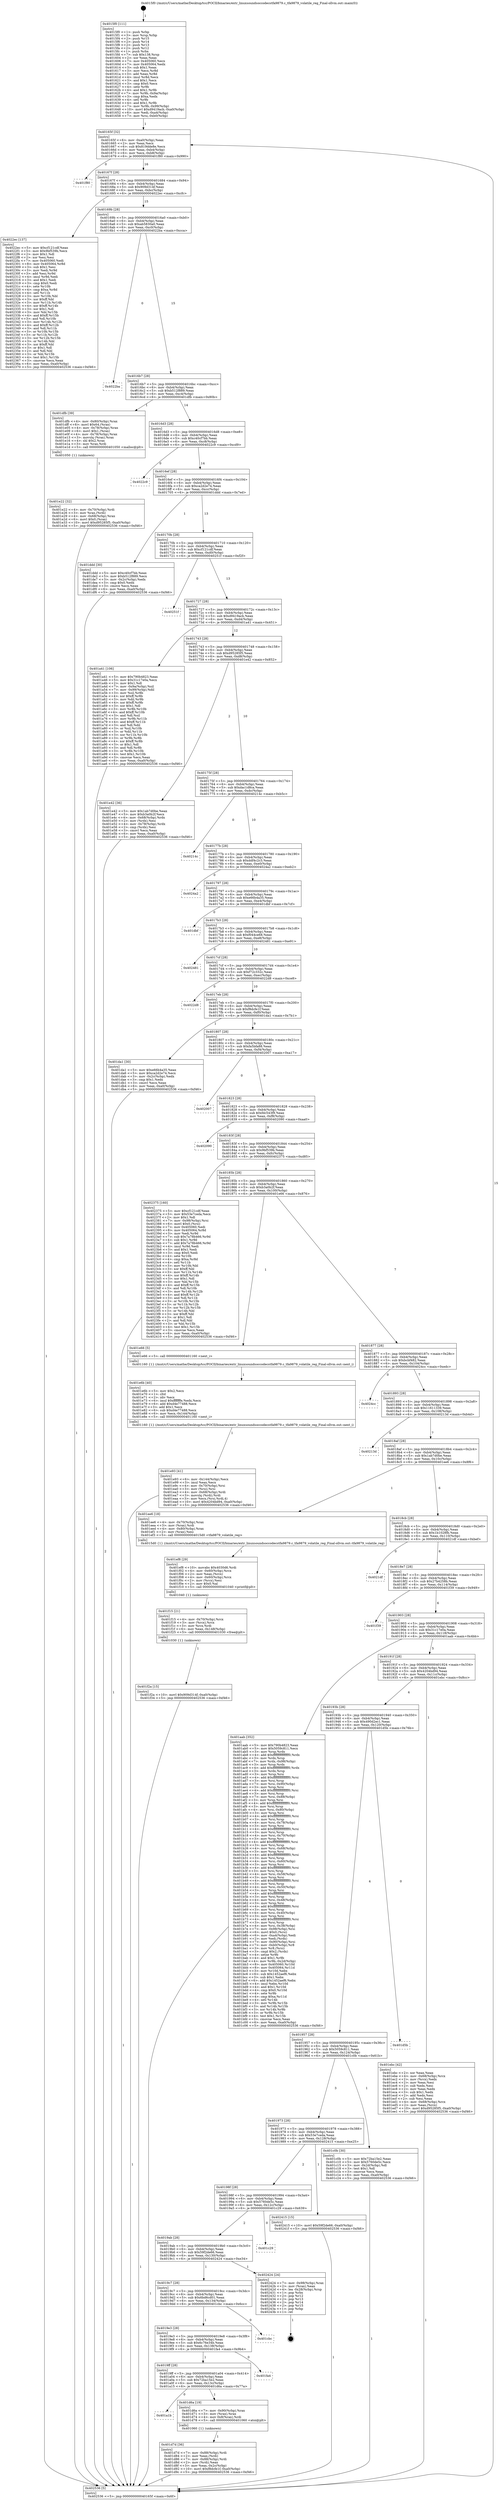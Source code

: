 digraph "0x4015f0" {
  label = "0x4015f0 (/mnt/c/Users/mathe/Desktop/tcc/POCII/binaries/extr_linuxsoundsoccodecstfa9879.c_tfa9879_volatile_reg_Final-ollvm.out::main(0))"
  labelloc = "t"
  node[shape=record]

  Entry [label="",width=0.3,height=0.3,shape=circle,fillcolor=black,style=filled]
  "0x40165f" [label="{
     0x40165f [32]\l
     | [instrs]\l
     &nbsp;&nbsp;0x40165f \<+6\>: mov -0xa0(%rbp),%eax\l
     &nbsp;&nbsp;0x401665 \<+2\>: mov %eax,%ecx\l
     &nbsp;&nbsp;0x401667 \<+6\>: sub $0x819dde8e,%ecx\l
     &nbsp;&nbsp;0x40166d \<+6\>: mov %eax,-0xb4(%rbp)\l
     &nbsp;&nbsp;0x401673 \<+6\>: mov %ecx,-0xb8(%rbp)\l
     &nbsp;&nbsp;0x401679 \<+6\>: je 0000000000401f80 \<main+0x990\>\l
  }"]
  "0x401f80" [label="{
     0x401f80\l
  }", style=dashed]
  "0x40167f" [label="{
     0x40167f [28]\l
     | [instrs]\l
     &nbsp;&nbsp;0x40167f \<+5\>: jmp 0000000000401684 \<main+0x94\>\l
     &nbsp;&nbsp;0x401684 \<+6\>: mov -0xb4(%rbp),%eax\l
     &nbsp;&nbsp;0x40168a \<+5\>: sub $0x909d314f,%eax\l
     &nbsp;&nbsp;0x40168f \<+6\>: mov %eax,-0xbc(%rbp)\l
     &nbsp;&nbsp;0x401695 \<+6\>: je 00000000004022ec \<main+0xcfc\>\l
  }"]
  Exit [label="",width=0.3,height=0.3,shape=circle,fillcolor=black,style=filled,peripheries=2]
  "0x4022ec" [label="{
     0x4022ec [137]\l
     | [instrs]\l
     &nbsp;&nbsp;0x4022ec \<+5\>: mov $0xcf121cdf,%eax\l
     &nbsp;&nbsp;0x4022f1 \<+5\>: mov $0x9bf539b,%ecx\l
     &nbsp;&nbsp;0x4022f6 \<+2\>: mov $0x1,%dl\l
     &nbsp;&nbsp;0x4022f8 \<+2\>: xor %esi,%esi\l
     &nbsp;&nbsp;0x4022fa \<+7\>: mov 0x405060,%edi\l
     &nbsp;&nbsp;0x402301 \<+8\>: mov 0x405064,%r8d\l
     &nbsp;&nbsp;0x402309 \<+3\>: sub $0x1,%esi\l
     &nbsp;&nbsp;0x40230c \<+3\>: mov %edi,%r9d\l
     &nbsp;&nbsp;0x40230f \<+3\>: add %esi,%r9d\l
     &nbsp;&nbsp;0x402312 \<+4\>: imul %r9d,%edi\l
     &nbsp;&nbsp;0x402316 \<+3\>: and $0x1,%edi\l
     &nbsp;&nbsp;0x402319 \<+3\>: cmp $0x0,%edi\l
     &nbsp;&nbsp;0x40231c \<+4\>: sete %r10b\l
     &nbsp;&nbsp;0x402320 \<+4\>: cmp $0xa,%r8d\l
     &nbsp;&nbsp;0x402324 \<+4\>: setl %r11b\l
     &nbsp;&nbsp;0x402328 \<+3\>: mov %r10b,%bl\l
     &nbsp;&nbsp;0x40232b \<+3\>: xor $0xff,%bl\l
     &nbsp;&nbsp;0x40232e \<+3\>: mov %r11b,%r14b\l
     &nbsp;&nbsp;0x402331 \<+4\>: xor $0xff,%r14b\l
     &nbsp;&nbsp;0x402335 \<+3\>: xor $0x1,%dl\l
     &nbsp;&nbsp;0x402338 \<+3\>: mov %bl,%r15b\l
     &nbsp;&nbsp;0x40233b \<+4\>: and $0xff,%r15b\l
     &nbsp;&nbsp;0x40233f \<+3\>: and %dl,%r10b\l
     &nbsp;&nbsp;0x402342 \<+3\>: mov %r14b,%r12b\l
     &nbsp;&nbsp;0x402345 \<+4\>: and $0xff,%r12b\l
     &nbsp;&nbsp;0x402349 \<+3\>: and %dl,%r11b\l
     &nbsp;&nbsp;0x40234c \<+3\>: or %r10b,%r15b\l
     &nbsp;&nbsp;0x40234f \<+3\>: or %r11b,%r12b\l
     &nbsp;&nbsp;0x402352 \<+3\>: xor %r12b,%r15b\l
     &nbsp;&nbsp;0x402355 \<+3\>: or %r14b,%bl\l
     &nbsp;&nbsp;0x402358 \<+3\>: xor $0xff,%bl\l
     &nbsp;&nbsp;0x40235b \<+3\>: or $0x1,%dl\l
     &nbsp;&nbsp;0x40235e \<+2\>: and %dl,%bl\l
     &nbsp;&nbsp;0x402360 \<+3\>: or %bl,%r15b\l
     &nbsp;&nbsp;0x402363 \<+4\>: test $0x1,%r15b\l
     &nbsp;&nbsp;0x402367 \<+3\>: cmovne %ecx,%eax\l
     &nbsp;&nbsp;0x40236a \<+6\>: mov %eax,-0xa0(%rbp)\l
     &nbsp;&nbsp;0x402370 \<+5\>: jmp 0000000000402536 \<main+0xf46\>\l
  }"]
  "0x40169b" [label="{
     0x40169b [28]\l
     | [instrs]\l
     &nbsp;&nbsp;0x40169b \<+5\>: jmp 00000000004016a0 \<main+0xb0\>\l
     &nbsp;&nbsp;0x4016a0 \<+6\>: mov -0xb4(%rbp),%eax\l
     &nbsp;&nbsp;0x4016a6 \<+5\>: sub $0xab5830a0,%eax\l
     &nbsp;&nbsp;0x4016ab \<+6\>: mov %eax,-0xc0(%rbp)\l
     &nbsp;&nbsp;0x4016b1 \<+6\>: je 00000000004022ba \<main+0xcca\>\l
  }"]
  "0x401f2a" [label="{
     0x401f2a [15]\l
     | [instrs]\l
     &nbsp;&nbsp;0x401f2a \<+10\>: movl $0x909d314f,-0xa0(%rbp)\l
     &nbsp;&nbsp;0x401f34 \<+5\>: jmp 0000000000402536 \<main+0xf46\>\l
  }"]
  "0x4022ba" [label="{
     0x4022ba\l
  }", style=dashed]
  "0x4016b7" [label="{
     0x4016b7 [28]\l
     | [instrs]\l
     &nbsp;&nbsp;0x4016b7 \<+5\>: jmp 00000000004016bc \<main+0xcc\>\l
     &nbsp;&nbsp;0x4016bc \<+6\>: mov -0xb4(%rbp),%eax\l
     &nbsp;&nbsp;0x4016c2 \<+5\>: sub $0xb512f889,%eax\l
     &nbsp;&nbsp;0x4016c7 \<+6\>: mov %eax,-0xc4(%rbp)\l
     &nbsp;&nbsp;0x4016cd \<+6\>: je 0000000000401dfb \<main+0x80b\>\l
  }"]
  "0x401f15" [label="{
     0x401f15 [21]\l
     | [instrs]\l
     &nbsp;&nbsp;0x401f15 \<+4\>: mov -0x70(%rbp),%rcx\l
     &nbsp;&nbsp;0x401f19 \<+3\>: mov (%rcx),%rcx\l
     &nbsp;&nbsp;0x401f1c \<+3\>: mov %rcx,%rdi\l
     &nbsp;&nbsp;0x401f1f \<+6\>: mov %eax,-0x148(%rbp)\l
     &nbsp;&nbsp;0x401f25 \<+5\>: call 0000000000401030 \<free@plt\>\l
     | [calls]\l
     &nbsp;&nbsp;0x401030 \{1\} (unknown)\l
  }"]
  "0x401dfb" [label="{
     0x401dfb [39]\l
     | [instrs]\l
     &nbsp;&nbsp;0x401dfb \<+4\>: mov -0x80(%rbp),%rax\l
     &nbsp;&nbsp;0x401dff \<+6\>: movl $0x64,(%rax)\l
     &nbsp;&nbsp;0x401e05 \<+4\>: mov -0x78(%rbp),%rax\l
     &nbsp;&nbsp;0x401e09 \<+6\>: movl $0x1,(%rax)\l
     &nbsp;&nbsp;0x401e0f \<+4\>: mov -0x78(%rbp),%rax\l
     &nbsp;&nbsp;0x401e13 \<+3\>: movslq (%rax),%rax\l
     &nbsp;&nbsp;0x401e16 \<+4\>: shl $0x2,%rax\l
     &nbsp;&nbsp;0x401e1a \<+3\>: mov %rax,%rdi\l
     &nbsp;&nbsp;0x401e1d \<+5\>: call 0000000000401050 \<malloc@plt\>\l
     | [calls]\l
     &nbsp;&nbsp;0x401050 \{1\} (unknown)\l
  }"]
  "0x4016d3" [label="{
     0x4016d3 [28]\l
     | [instrs]\l
     &nbsp;&nbsp;0x4016d3 \<+5\>: jmp 00000000004016d8 \<main+0xe8\>\l
     &nbsp;&nbsp;0x4016d8 \<+6\>: mov -0xb4(%rbp),%eax\l
     &nbsp;&nbsp;0x4016de \<+5\>: sub $0xc40cf7bb,%eax\l
     &nbsp;&nbsp;0x4016e3 \<+6\>: mov %eax,-0xc8(%rbp)\l
     &nbsp;&nbsp;0x4016e9 \<+6\>: je 00000000004022c9 \<main+0xcd9\>\l
  }"]
  "0x401ef8" [label="{
     0x401ef8 [29]\l
     | [instrs]\l
     &nbsp;&nbsp;0x401ef8 \<+10\>: movabs $0x4030d6,%rdi\l
     &nbsp;&nbsp;0x401f02 \<+4\>: mov -0x60(%rbp),%rcx\l
     &nbsp;&nbsp;0x401f06 \<+2\>: mov %eax,(%rcx)\l
     &nbsp;&nbsp;0x401f08 \<+4\>: mov -0x60(%rbp),%rcx\l
     &nbsp;&nbsp;0x401f0c \<+2\>: mov (%rcx),%esi\l
     &nbsp;&nbsp;0x401f0e \<+2\>: mov $0x0,%al\l
     &nbsp;&nbsp;0x401f10 \<+5\>: call 0000000000401040 \<printf@plt\>\l
     | [calls]\l
     &nbsp;&nbsp;0x401040 \{1\} (unknown)\l
  }"]
  "0x4022c9" [label="{
     0x4022c9\l
  }", style=dashed]
  "0x4016ef" [label="{
     0x4016ef [28]\l
     | [instrs]\l
     &nbsp;&nbsp;0x4016ef \<+5\>: jmp 00000000004016f4 \<main+0x104\>\l
     &nbsp;&nbsp;0x4016f4 \<+6\>: mov -0xb4(%rbp),%eax\l
     &nbsp;&nbsp;0x4016fa \<+5\>: sub $0xca2d2e74,%eax\l
     &nbsp;&nbsp;0x4016ff \<+6\>: mov %eax,-0xcc(%rbp)\l
     &nbsp;&nbsp;0x401705 \<+6\>: je 0000000000401ddd \<main+0x7ed\>\l
  }"]
  "0x401e93" [label="{
     0x401e93 [41]\l
     | [instrs]\l
     &nbsp;&nbsp;0x401e93 \<+6\>: mov -0x144(%rbp),%ecx\l
     &nbsp;&nbsp;0x401e99 \<+3\>: imul %eax,%ecx\l
     &nbsp;&nbsp;0x401e9c \<+4\>: mov -0x70(%rbp),%rsi\l
     &nbsp;&nbsp;0x401ea0 \<+3\>: mov (%rsi),%rsi\l
     &nbsp;&nbsp;0x401ea3 \<+4\>: mov -0x68(%rbp),%rdi\l
     &nbsp;&nbsp;0x401ea7 \<+3\>: movslq (%rdi),%rdi\l
     &nbsp;&nbsp;0x401eaa \<+3\>: mov %ecx,(%rsi,%rdi,4)\l
     &nbsp;&nbsp;0x401ead \<+10\>: movl $0x4204bd94,-0xa0(%rbp)\l
     &nbsp;&nbsp;0x401eb7 \<+5\>: jmp 0000000000402536 \<main+0xf46\>\l
  }"]
  "0x401ddd" [label="{
     0x401ddd [30]\l
     | [instrs]\l
     &nbsp;&nbsp;0x401ddd \<+5\>: mov $0xc40cf7bb,%eax\l
     &nbsp;&nbsp;0x401de2 \<+5\>: mov $0xb512f889,%ecx\l
     &nbsp;&nbsp;0x401de7 \<+3\>: mov -0x2c(%rbp),%edx\l
     &nbsp;&nbsp;0x401dea \<+3\>: cmp $0x0,%edx\l
     &nbsp;&nbsp;0x401ded \<+3\>: cmove %ecx,%eax\l
     &nbsp;&nbsp;0x401df0 \<+6\>: mov %eax,-0xa0(%rbp)\l
     &nbsp;&nbsp;0x401df6 \<+5\>: jmp 0000000000402536 \<main+0xf46\>\l
  }"]
  "0x40170b" [label="{
     0x40170b [28]\l
     | [instrs]\l
     &nbsp;&nbsp;0x40170b \<+5\>: jmp 0000000000401710 \<main+0x120\>\l
     &nbsp;&nbsp;0x401710 \<+6\>: mov -0xb4(%rbp),%eax\l
     &nbsp;&nbsp;0x401716 \<+5\>: sub $0xcf121cdf,%eax\l
     &nbsp;&nbsp;0x40171b \<+6\>: mov %eax,-0xd0(%rbp)\l
     &nbsp;&nbsp;0x401721 \<+6\>: je 000000000040251f \<main+0xf2f\>\l
  }"]
  "0x401e6b" [label="{
     0x401e6b [40]\l
     | [instrs]\l
     &nbsp;&nbsp;0x401e6b \<+5\>: mov $0x2,%ecx\l
     &nbsp;&nbsp;0x401e70 \<+1\>: cltd\l
     &nbsp;&nbsp;0x401e71 \<+2\>: idiv %ecx\l
     &nbsp;&nbsp;0x401e73 \<+6\>: imul $0xfffffffe,%edx,%ecx\l
     &nbsp;&nbsp;0x401e79 \<+6\>: add $0xd4e77488,%ecx\l
     &nbsp;&nbsp;0x401e7f \<+3\>: add $0x1,%ecx\l
     &nbsp;&nbsp;0x401e82 \<+6\>: sub $0xd4e77488,%ecx\l
     &nbsp;&nbsp;0x401e88 \<+6\>: mov %ecx,-0x144(%rbp)\l
     &nbsp;&nbsp;0x401e8e \<+5\>: call 0000000000401160 \<next_i\>\l
     | [calls]\l
     &nbsp;&nbsp;0x401160 \{1\} (/mnt/c/Users/mathe/Desktop/tcc/POCII/binaries/extr_linuxsoundsoccodecstfa9879.c_tfa9879_volatile_reg_Final-ollvm.out::next_i)\l
  }"]
  "0x40251f" [label="{
     0x40251f\l
  }", style=dashed]
  "0x401727" [label="{
     0x401727 [28]\l
     | [instrs]\l
     &nbsp;&nbsp;0x401727 \<+5\>: jmp 000000000040172c \<main+0x13c\>\l
     &nbsp;&nbsp;0x40172c \<+6\>: mov -0xb4(%rbp),%eax\l
     &nbsp;&nbsp;0x401732 \<+5\>: sub $0xd9419acb,%eax\l
     &nbsp;&nbsp;0x401737 \<+6\>: mov %eax,-0xd4(%rbp)\l
     &nbsp;&nbsp;0x40173d \<+6\>: je 0000000000401a41 \<main+0x451\>\l
  }"]
  "0x401e22" [label="{
     0x401e22 [32]\l
     | [instrs]\l
     &nbsp;&nbsp;0x401e22 \<+4\>: mov -0x70(%rbp),%rdi\l
     &nbsp;&nbsp;0x401e26 \<+3\>: mov %rax,(%rdi)\l
     &nbsp;&nbsp;0x401e29 \<+4\>: mov -0x68(%rbp),%rax\l
     &nbsp;&nbsp;0x401e2d \<+6\>: movl $0x0,(%rax)\l
     &nbsp;&nbsp;0x401e33 \<+10\>: movl $0xd95285f5,-0xa0(%rbp)\l
     &nbsp;&nbsp;0x401e3d \<+5\>: jmp 0000000000402536 \<main+0xf46\>\l
  }"]
  "0x401a41" [label="{
     0x401a41 [106]\l
     | [instrs]\l
     &nbsp;&nbsp;0x401a41 \<+5\>: mov $0x790b4823,%eax\l
     &nbsp;&nbsp;0x401a46 \<+5\>: mov $0x31c17e0a,%ecx\l
     &nbsp;&nbsp;0x401a4b \<+2\>: mov $0x1,%dl\l
     &nbsp;&nbsp;0x401a4d \<+7\>: mov -0x9a(%rbp),%sil\l
     &nbsp;&nbsp;0x401a54 \<+7\>: mov -0x99(%rbp),%dil\l
     &nbsp;&nbsp;0x401a5b \<+3\>: mov %sil,%r8b\l
     &nbsp;&nbsp;0x401a5e \<+4\>: xor $0xff,%r8b\l
     &nbsp;&nbsp;0x401a62 \<+3\>: mov %dil,%r9b\l
     &nbsp;&nbsp;0x401a65 \<+4\>: xor $0xff,%r9b\l
     &nbsp;&nbsp;0x401a69 \<+3\>: xor $0x1,%dl\l
     &nbsp;&nbsp;0x401a6c \<+3\>: mov %r8b,%r10b\l
     &nbsp;&nbsp;0x401a6f \<+4\>: and $0xff,%r10b\l
     &nbsp;&nbsp;0x401a73 \<+3\>: and %dl,%sil\l
     &nbsp;&nbsp;0x401a76 \<+3\>: mov %r9b,%r11b\l
     &nbsp;&nbsp;0x401a79 \<+4\>: and $0xff,%r11b\l
     &nbsp;&nbsp;0x401a7d \<+3\>: and %dl,%dil\l
     &nbsp;&nbsp;0x401a80 \<+3\>: or %sil,%r10b\l
     &nbsp;&nbsp;0x401a83 \<+3\>: or %dil,%r11b\l
     &nbsp;&nbsp;0x401a86 \<+3\>: xor %r11b,%r10b\l
     &nbsp;&nbsp;0x401a89 \<+3\>: or %r9b,%r8b\l
     &nbsp;&nbsp;0x401a8c \<+4\>: xor $0xff,%r8b\l
     &nbsp;&nbsp;0x401a90 \<+3\>: or $0x1,%dl\l
     &nbsp;&nbsp;0x401a93 \<+3\>: and %dl,%r8b\l
     &nbsp;&nbsp;0x401a96 \<+3\>: or %r8b,%r10b\l
     &nbsp;&nbsp;0x401a99 \<+4\>: test $0x1,%r10b\l
     &nbsp;&nbsp;0x401a9d \<+3\>: cmovne %ecx,%eax\l
     &nbsp;&nbsp;0x401aa0 \<+6\>: mov %eax,-0xa0(%rbp)\l
     &nbsp;&nbsp;0x401aa6 \<+5\>: jmp 0000000000402536 \<main+0xf46\>\l
  }"]
  "0x401743" [label="{
     0x401743 [28]\l
     | [instrs]\l
     &nbsp;&nbsp;0x401743 \<+5\>: jmp 0000000000401748 \<main+0x158\>\l
     &nbsp;&nbsp;0x401748 \<+6\>: mov -0xb4(%rbp),%eax\l
     &nbsp;&nbsp;0x40174e \<+5\>: sub $0xd95285f5,%eax\l
     &nbsp;&nbsp;0x401753 \<+6\>: mov %eax,-0xd8(%rbp)\l
     &nbsp;&nbsp;0x401759 \<+6\>: je 0000000000401e42 \<main+0x852\>\l
  }"]
  "0x402536" [label="{
     0x402536 [5]\l
     | [instrs]\l
     &nbsp;&nbsp;0x402536 \<+5\>: jmp 000000000040165f \<main+0x6f\>\l
  }"]
  "0x4015f0" [label="{
     0x4015f0 [111]\l
     | [instrs]\l
     &nbsp;&nbsp;0x4015f0 \<+1\>: push %rbp\l
     &nbsp;&nbsp;0x4015f1 \<+3\>: mov %rsp,%rbp\l
     &nbsp;&nbsp;0x4015f4 \<+2\>: push %r15\l
     &nbsp;&nbsp;0x4015f6 \<+2\>: push %r14\l
     &nbsp;&nbsp;0x4015f8 \<+2\>: push %r13\l
     &nbsp;&nbsp;0x4015fa \<+2\>: push %r12\l
     &nbsp;&nbsp;0x4015fc \<+1\>: push %rbx\l
     &nbsp;&nbsp;0x4015fd \<+7\>: sub $0x138,%rsp\l
     &nbsp;&nbsp;0x401604 \<+2\>: xor %eax,%eax\l
     &nbsp;&nbsp;0x401606 \<+7\>: mov 0x405060,%ecx\l
     &nbsp;&nbsp;0x40160d \<+7\>: mov 0x405064,%edx\l
     &nbsp;&nbsp;0x401614 \<+3\>: sub $0x1,%eax\l
     &nbsp;&nbsp;0x401617 \<+3\>: mov %ecx,%r8d\l
     &nbsp;&nbsp;0x40161a \<+3\>: add %eax,%r8d\l
     &nbsp;&nbsp;0x40161d \<+4\>: imul %r8d,%ecx\l
     &nbsp;&nbsp;0x401621 \<+3\>: and $0x1,%ecx\l
     &nbsp;&nbsp;0x401624 \<+3\>: cmp $0x0,%ecx\l
     &nbsp;&nbsp;0x401627 \<+4\>: sete %r9b\l
     &nbsp;&nbsp;0x40162b \<+4\>: and $0x1,%r9b\l
     &nbsp;&nbsp;0x40162f \<+7\>: mov %r9b,-0x9a(%rbp)\l
     &nbsp;&nbsp;0x401636 \<+3\>: cmp $0xa,%edx\l
     &nbsp;&nbsp;0x401639 \<+4\>: setl %r9b\l
     &nbsp;&nbsp;0x40163d \<+4\>: and $0x1,%r9b\l
     &nbsp;&nbsp;0x401641 \<+7\>: mov %r9b,-0x99(%rbp)\l
     &nbsp;&nbsp;0x401648 \<+10\>: movl $0xd9419acb,-0xa0(%rbp)\l
     &nbsp;&nbsp;0x401652 \<+6\>: mov %edi,-0xa4(%rbp)\l
     &nbsp;&nbsp;0x401658 \<+7\>: mov %rsi,-0xb0(%rbp)\l
  }"]
  "0x401d7d" [label="{
     0x401d7d [36]\l
     | [instrs]\l
     &nbsp;&nbsp;0x401d7d \<+7\>: mov -0x88(%rbp),%rdi\l
     &nbsp;&nbsp;0x401d84 \<+2\>: mov %eax,(%rdi)\l
     &nbsp;&nbsp;0x401d86 \<+7\>: mov -0x88(%rbp),%rdi\l
     &nbsp;&nbsp;0x401d8d \<+2\>: mov (%rdi),%eax\l
     &nbsp;&nbsp;0x401d8f \<+3\>: mov %eax,-0x2c(%rbp)\l
     &nbsp;&nbsp;0x401d92 \<+10\>: movl $0xf8dcfe1f,-0xa0(%rbp)\l
     &nbsp;&nbsp;0x401d9c \<+5\>: jmp 0000000000402536 \<main+0xf46\>\l
  }"]
  "0x401e42" [label="{
     0x401e42 [36]\l
     | [instrs]\l
     &nbsp;&nbsp;0x401e42 \<+5\>: mov $0x1ab7d0be,%eax\l
     &nbsp;&nbsp;0x401e47 \<+5\>: mov $0xb3a0b2f,%ecx\l
     &nbsp;&nbsp;0x401e4c \<+4\>: mov -0x68(%rbp),%rdx\l
     &nbsp;&nbsp;0x401e50 \<+2\>: mov (%rdx),%esi\l
     &nbsp;&nbsp;0x401e52 \<+4\>: mov -0x78(%rbp),%rdx\l
     &nbsp;&nbsp;0x401e56 \<+2\>: cmp (%rdx),%esi\l
     &nbsp;&nbsp;0x401e58 \<+3\>: cmovl %ecx,%eax\l
     &nbsp;&nbsp;0x401e5b \<+6\>: mov %eax,-0xa0(%rbp)\l
     &nbsp;&nbsp;0x401e61 \<+5\>: jmp 0000000000402536 \<main+0xf46\>\l
  }"]
  "0x40175f" [label="{
     0x40175f [28]\l
     | [instrs]\l
     &nbsp;&nbsp;0x40175f \<+5\>: jmp 0000000000401764 \<main+0x174\>\l
     &nbsp;&nbsp;0x401764 \<+6\>: mov -0xb4(%rbp),%eax\l
     &nbsp;&nbsp;0x40176a \<+5\>: sub $0xdac1d8ca,%eax\l
     &nbsp;&nbsp;0x40176f \<+6\>: mov %eax,-0xdc(%rbp)\l
     &nbsp;&nbsp;0x401775 \<+6\>: je 000000000040214c \<main+0xb5c\>\l
  }"]
  "0x401a1b" [label="{
     0x401a1b\l
  }", style=dashed]
  "0x40214c" [label="{
     0x40214c\l
  }", style=dashed]
  "0x40177b" [label="{
     0x40177b [28]\l
     | [instrs]\l
     &nbsp;&nbsp;0x40177b \<+5\>: jmp 0000000000401780 \<main+0x190\>\l
     &nbsp;&nbsp;0x401780 \<+6\>: mov -0xb4(%rbp),%eax\l
     &nbsp;&nbsp;0x401786 \<+5\>: sub $0xddf4c2c3,%eax\l
     &nbsp;&nbsp;0x40178b \<+6\>: mov %eax,-0xe0(%rbp)\l
     &nbsp;&nbsp;0x401791 \<+6\>: je 00000000004024a2 \<main+0xeb2\>\l
  }"]
  "0x401d6a" [label="{
     0x401d6a [19]\l
     | [instrs]\l
     &nbsp;&nbsp;0x401d6a \<+7\>: mov -0x90(%rbp),%rax\l
     &nbsp;&nbsp;0x401d71 \<+3\>: mov (%rax),%rax\l
     &nbsp;&nbsp;0x401d74 \<+4\>: mov 0x8(%rax),%rdi\l
     &nbsp;&nbsp;0x401d78 \<+5\>: call 0000000000401060 \<atoi@plt\>\l
     | [calls]\l
     &nbsp;&nbsp;0x401060 \{1\} (unknown)\l
  }"]
  "0x4024a2" [label="{
     0x4024a2\l
  }", style=dashed]
  "0x401797" [label="{
     0x401797 [28]\l
     | [instrs]\l
     &nbsp;&nbsp;0x401797 \<+5\>: jmp 000000000040179c \<main+0x1ac\>\l
     &nbsp;&nbsp;0x40179c \<+6\>: mov -0xb4(%rbp),%eax\l
     &nbsp;&nbsp;0x4017a2 \<+5\>: sub $0xe66b4a35,%eax\l
     &nbsp;&nbsp;0x4017a7 \<+6\>: mov %eax,-0xe4(%rbp)\l
     &nbsp;&nbsp;0x4017ad \<+6\>: je 0000000000401dbf \<main+0x7cf\>\l
  }"]
  "0x4019ff" [label="{
     0x4019ff [28]\l
     | [instrs]\l
     &nbsp;&nbsp;0x4019ff \<+5\>: jmp 0000000000401a04 \<main+0x414\>\l
     &nbsp;&nbsp;0x401a04 \<+6\>: mov -0xb4(%rbp),%eax\l
     &nbsp;&nbsp;0x401a0a \<+5\>: sub $0x72ba15e2,%eax\l
     &nbsp;&nbsp;0x401a0f \<+6\>: mov %eax,-0x13c(%rbp)\l
     &nbsp;&nbsp;0x401a15 \<+6\>: je 0000000000401d6a \<main+0x77a\>\l
  }"]
  "0x401dbf" [label="{
     0x401dbf\l
  }", style=dashed]
  "0x4017b3" [label="{
     0x4017b3 [28]\l
     | [instrs]\l
     &nbsp;&nbsp;0x4017b3 \<+5\>: jmp 00000000004017b8 \<main+0x1c8\>\l
     &nbsp;&nbsp;0x4017b8 \<+6\>: mov -0xb4(%rbp),%eax\l
     &nbsp;&nbsp;0x4017be \<+5\>: sub $0xf044ce68,%eax\l
     &nbsp;&nbsp;0x4017c3 \<+6\>: mov %eax,-0xe8(%rbp)\l
     &nbsp;&nbsp;0x4017c9 \<+6\>: je 0000000000402481 \<main+0xe91\>\l
  }"]
  "0x401fa4" [label="{
     0x401fa4\l
  }", style=dashed]
  "0x402481" [label="{
     0x402481\l
  }", style=dashed]
  "0x4017cf" [label="{
     0x4017cf [28]\l
     | [instrs]\l
     &nbsp;&nbsp;0x4017cf \<+5\>: jmp 00000000004017d4 \<main+0x1e4\>\l
     &nbsp;&nbsp;0x4017d4 \<+6\>: mov -0xb4(%rbp),%eax\l
     &nbsp;&nbsp;0x4017da \<+5\>: sub $0xf72c332c,%eax\l
     &nbsp;&nbsp;0x4017df \<+6\>: mov %eax,-0xec(%rbp)\l
     &nbsp;&nbsp;0x4017e5 \<+6\>: je 00000000004022d8 \<main+0xce8\>\l
  }"]
  "0x4019e3" [label="{
     0x4019e3 [28]\l
     | [instrs]\l
     &nbsp;&nbsp;0x4019e3 \<+5\>: jmp 00000000004019e8 \<main+0x3f8\>\l
     &nbsp;&nbsp;0x4019e8 \<+6\>: mov -0xb4(%rbp),%eax\l
     &nbsp;&nbsp;0x4019ee \<+5\>: sub $0x6c76e34b,%eax\l
     &nbsp;&nbsp;0x4019f3 \<+6\>: mov %eax,-0x138(%rbp)\l
     &nbsp;&nbsp;0x4019f9 \<+6\>: je 0000000000401fa4 \<main+0x9b4\>\l
  }"]
  "0x4022d8" [label="{
     0x4022d8\l
  }", style=dashed]
  "0x4017eb" [label="{
     0x4017eb [28]\l
     | [instrs]\l
     &nbsp;&nbsp;0x4017eb \<+5\>: jmp 00000000004017f0 \<main+0x200\>\l
     &nbsp;&nbsp;0x4017f0 \<+6\>: mov -0xb4(%rbp),%eax\l
     &nbsp;&nbsp;0x4017f6 \<+5\>: sub $0xf8dcfe1f,%eax\l
     &nbsp;&nbsp;0x4017fb \<+6\>: mov %eax,-0xf0(%rbp)\l
     &nbsp;&nbsp;0x401801 \<+6\>: je 0000000000401da1 \<main+0x7b1\>\l
  }"]
  "0x401cbc" [label="{
     0x401cbc\l
  }", style=dashed]
  "0x401da1" [label="{
     0x401da1 [30]\l
     | [instrs]\l
     &nbsp;&nbsp;0x401da1 \<+5\>: mov $0xe66b4a35,%eax\l
     &nbsp;&nbsp;0x401da6 \<+5\>: mov $0xca2d2e74,%ecx\l
     &nbsp;&nbsp;0x401dab \<+3\>: mov -0x2c(%rbp),%edx\l
     &nbsp;&nbsp;0x401dae \<+3\>: cmp $0x1,%edx\l
     &nbsp;&nbsp;0x401db1 \<+3\>: cmovl %ecx,%eax\l
     &nbsp;&nbsp;0x401db4 \<+6\>: mov %eax,-0xa0(%rbp)\l
     &nbsp;&nbsp;0x401dba \<+5\>: jmp 0000000000402536 \<main+0xf46\>\l
  }"]
  "0x401807" [label="{
     0x401807 [28]\l
     | [instrs]\l
     &nbsp;&nbsp;0x401807 \<+5\>: jmp 000000000040180c \<main+0x21c\>\l
     &nbsp;&nbsp;0x40180c \<+6\>: mov -0xb4(%rbp),%eax\l
     &nbsp;&nbsp;0x401812 \<+5\>: sub $0xfa5bfa88,%eax\l
     &nbsp;&nbsp;0x401817 \<+6\>: mov %eax,-0xf4(%rbp)\l
     &nbsp;&nbsp;0x40181d \<+6\>: je 0000000000402007 \<main+0xa17\>\l
  }"]
  "0x4019c7" [label="{
     0x4019c7 [28]\l
     | [instrs]\l
     &nbsp;&nbsp;0x4019c7 \<+5\>: jmp 00000000004019cc \<main+0x3dc\>\l
     &nbsp;&nbsp;0x4019cc \<+6\>: mov -0xb4(%rbp),%eax\l
     &nbsp;&nbsp;0x4019d2 \<+5\>: sub $0x6bd6cd01,%eax\l
     &nbsp;&nbsp;0x4019d7 \<+6\>: mov %eax,-0x134(%rbp)\l
     &nbsp;&nbsp;0x4019dd \<+6\>: je 0000000000401cbc \<main+0x6cc\>\l
  }"]
  "0x402007" [label="{
     0x402007\l
  }", style=dashed]
  "0x401823" [label="{
     0x401823 [28]\l
     | [instrs]\l
     &nbsp;&nbsp;0x401823 \<+5\>: jmp 0000000000401828 \<main+0x238\>\l
     &nbsp;&nbsp;0x401828 \<+6\>: mov -0xb4(%rbp),%eax\l
     &nbsp;&nbsp;0x40182e \<+5\>: sub $0xfdc543f9,%eax\l
     &nbsp;&nbsp;0x401833 \<+6\>: mov %eax,-0xf8(%rbp)\l
     &nbsp;&nbsp;0x401839 \<+6\>: je 0000000000402090 \<main+0xaa0\>\l
  }"]
  "0x402424" [label="{
     0x402424 [24]\l
     | [instrs]\l
     &nbsp;&nbsp;0x402424 \<+7\>: mov -0x98(%rbp),%rax\l
     &nbsp;&nbsp;0x40242b \<+2\>: mov (%rax),%eax\l
     &nbsp;&nbsp;0x40242d \<+4\>: lea -0x28(%rbp),%rsp\l
     &nbsp;&nbsp;0x402431 \<+1\>: pop %rbx\l
     &nbsp;&nbsp;0x402432 \<+2\>: pop %r12\l
     &nbsp;&nbsp;0x402434 \<+2\>: pop %r13\l
     &nbsp;&nbsp;0x402436 \<+2\>: pop %r14\l
     &nbsp;&nbsp;0x402438 \<+2\>: pop %r15\l
     &nbsp;&nbsp;0x40243a \<+1\>: pop %rbp\l
     &nbsp;&nbsp;0x40243b \<+1\>: ret\l
  }"]
  "0x402090" [label="{
     0x402090\l
  }", style=dashed]
  "0x40183f" [label="{
     0x40183f [28]\l
     | [instrs]\l
     &nbsp;&nbsp;0x40183f \<+5\>: jmp 0000000000401844 \<main+0x254\>\l
     &nbsp;&nbsp;0x401844 \<+6\>: mov -0xb4(%rbp),%eax\l
     &nbsp;&nbsp;0x40184a \<+5\>: sub $0x9bf539b,%eax\l
     &nbsp;&nbsp;0x40184f \<+6\>: mov %eax,-0xfc(%rbp)\l
     &nbsp;&nbsp;0x401855 \<+6\>: je 0000000000402375 \<main+0xd85\>\l
  }"]
  "0x4019ab" [label="{
     0x4019ab [28]\l
     | [instrs]\l
     &nbsp;&nbsp;0x4019ab \<+5\>: jmp 00000000004019b0 \<main+0x3c0\>\l
     &nbsp;&nbsp;0x4019b0 \<+6\>: mov -0xb4(%rbp),%eax\l
     &nbsp;&nbsp;0x4019b6 \<+5\>: sub $0x59f2de66,%eax\l
     &nbsp;&nbsp;0x4019bb \<+6\>: mov %eax,-0x130(%rbp)\l
     &nbsp;&nbsp;0x4019c1 \<+6\>: je 0000000000402424 \<main+0xe34\>\l
  }"]
  "0x402375" [label="{
     0x402375 [160]\l
     | [instrs]\l
     &nbsp;&nbsp;0x402375 \<+5\>: mov $0xcf121cdf,%eax\l
     &nbsp;&nbsp;0x40237a \<+5\>: mov $0x53e7ceda,%ecx\l
     &nbsp;&nbsp;0x40237f \<+2\>: mov $0x1,%dl\l
     &nbsp;&nbsp;0x402381 \<+7\>: mov -0x98(%rbp),%rsi\l
     &nbsp;&nbsp;0x402388 \<+6\>: movl $0x0,(%rsi)\l
     &nbsp;&nbsp;0x40238e \<+7\>: mov 0x405060,%edi\l
     &nbsp;&nbsp;0x402395 \<+8\>: mov 0x405064,%r8d\l
     &nbsp;&nbsp;0x40239d \<+3\>: mov %edi,%r9d\l
     &nbsp;&nbsp;0x4023a0 \<+7\>: sub $0x7a78b466,%r9d\l
     &nbsp;&nbsp;0x4023a7 \<+4\>: sub $0x1,%r9d\l
     &nbsp;&nbsp;0x4023ab \<+7\>: add $0x7a78b466,%r9d\l
     &nbsp;&nbsp;0x4023b2 \<+4\>: imul %r9d,%edi\l
     &nbsp;&nbsp;0x4023b6 \<+3\>: and $0x1,%edi\l
     &nbsp;&nbsp;0x4023b9 \<+3\>: cmp $0x0,%edi\l
     &nbsp;&nbsp;0x4023bc \<+4\>: sete %r10b\l
     &nbsp;&nbsp;0x4023c0 \<+4\>: cmp $0xa,%r8d\l
     &nbsp;&nbsp;0x4023c4 \<+4\>: setl %r11b\l
     &nbsp;&nbsp;0x4023c8 \<+3\>: mov %r10b,%bl\l
     &nbsp;&nbsp;0x4023cb \<+3\>: xor $0xff,%bl\l
     &nbsp;&nbsp;0x4023ce \<+3\>: mov %r11b,%r14b\l
     &nbsp;&nbsp;0x4023d1 \<+4\>: xor $0xff,%r14b\l
     &nbsp;&nbsp;0x4023d5 \<+3\>: xor $0x1,%dl\l
     &nbsp;&nbsp;0x4023d8 \<+3\>: mov %bl,%r15b\l
     &nbsp;&nbsp;0x4023db \<+4\>: and $0xff,%r15b\l
     &nbsp;&nbsp;0x4023df \<+3\>: and %dl,%r10b\l
     &nbsp;&nbsp;0x4023e2 \<+3\>: mov %r14b,%r12b\l
     &nbsp;&nbsp;0x4023e5 \<+4\>: and $0xff,%r12b\l
     &nbsp;&nbsp;0x4023e9 \<+3\>: and %dl,%r11b\l
     &nbsp;&nbsp;0x4023ec \<+3\>: or %r10b,%r15b\l
     &nbsp;&nbsp;0x4023ef \<+3\>: or %r11b,%r12b\l
     &nbsp;&nbsp;0x4023f2 \<+3\>: xor %r12b,%r15b\l
     &nbsp;&nbsp;0x4023f5 \<+3\>: or %r14b,%bl\l
     &nbsp;&nbsp;0x4023f8 \<+3\>: xor $0xff,%bl\l
     &nbsp;&nbsp;0x4023fb \<+3\>: or $0x1,%dl\l
     &nbsp;&nbsp;0x4023fe \<+2\>: and %dl,%bl\l
     &nbsp;&nbsp;0x402400 \<+3\>: or %bl,%r15b\l
     &nbsp;&nbsp;0x402403 \<+4\>: test $0x1,%r15b\l
     &nbsp;&nbsp;0x402407 \<+3\>: cmovne %ecx,%eax\l
     &nbsp;&nbsp;0x40240a \<+6\>: mov %eax,-0xa0(%rbp)\l
     &nbsp;&nbsp;0x402410 \<+5\>: jmp 0000000000402536 \<main+0xf46\>\l
  }"]
  "0x40185b" [label="{
     0x40185b [28]\l
     | [instrs]\l
     &nbsp;&nbsp;0x40185b \<+5\>: jmp 0000000000401860 \<main+0x270\>\l
     &nbsp;&nbsp;0x401860 \<+6\>: mov -0xb4(%rbp),%eax\l
     &nbsp;&nbsp;0x401866 \<+5\>: sub $0xb3a0b2f,%eax\l
     &nbsp;&nbsp;0x40186b \<+6\>: mov %eax,-0x100(%rbp)\l
     &nbsp;&nbsp;0x401871 \<+6\>: je 0000000000401e66 \<main+0x876\>\l
  }"]
  "0x401c29" [label="{
     0x401c29\l
  }", style=dashed]
  "0x401e66" [label="{
     0x401e66 [5]\l
     | [instrs]\l
     &nbsp;&nbsp;0x401e66 \<+5\>: call 0000000000401160 \<next_i\>\l
     | [calls]\l
     &nbsp;&nbsp;0x401160 \{1\} (/mnt/c/Users/mathe/Desktop/tcc/POCII/binaries/extr_linuxsoundsoccodecstfa9879.c_tfa9879_volatile_reg_Final-ollvm.out::next_i)\l
  }"]
  "0x401877" [label="{
     0x401877 [28]\l
     | [instrs]\l
     &nbsp;&nbsp;0x401877 \<+5\>: jmp 000000000040187c \<main+0x28c\>\l
     &nbsp;&nbsp;0x40187c \<+6\>: mov -0xb4(%rbp),%eax\l
     &nbsp;&nbsp;0x401882 \<+5\>: sub $0xbcbf482,%eax\l
     &nbsp;&nbsp;0x401887 \<+6\>: mov %eax,-0x104(%rbp)\l
     &nbsp;&nbsp;0x40188d \<+6\>: je 00000000004024cc \<main+0xedc\>\l
  }"]
  "0x40198f" [label="{
     0x40198f [28]\l
     | [instrs]\l
     &nbsp;&nbsp;0x40198f \<+5\>: jmp 0000000000401994 \<main+0x3a4\>\l
     &nbsp;&nbsp;0x401994 \<+6\>: mov -0xb4(%rbp),%eax\l
     &nbsp;&nbsp;0x40199a \<+5\>: sub $0x5760de5c,%eax\l
     &nbsp;&nbsp;0x40199f \<+6\>: mov %eax,-0x12c(%rbp)\l
     &nbsp;&nbsp;0x4019a5 \<+6\>: je 0000000000401c29 \<main+0x639\>\l
  }"]
  "0x4024cc" [label="{
     0x4024cc\l
  }", style=dashed]
  "0x401893" [label="{
     0x401893 [28]\l
     | [instrs]\l
     &nbsp;&nbsp;0x401893 \<+5\>: jmp 0000000000401898 \<main+0x2a8\>\l
     &nbsp;&nbsp;0x401898 \<+6\>: mov -0xb4(%rbp),%eax\l
     &nbsp;&nbsp;0x40189e \<+5\>: sub $0x11611339,%eax\l
     &nbsp;&nbsp;0x4018a3 \<+6\>: mov %eax,-0x108(%rbp)\l
     &nbsp;&nbsp;0x4018a9 \<+6\>: je 000000000040213d \<main+0xb4d\>\l
  }"]
  "0x402415" [label="{
     0x402415 [15]\l
     | [instrs]\l
     &nbsp;&nbsp;0x402415 \<+10\>: movl $0x59f2de66,-0xa0(%rbp)\l
     &nbsp;&nbsp;0x40241f \<+5\>: jmp 0000000000402536 \<main+0xf46\>\l
  }"]
  "0x40213d" [label="{
     0x40213d\l
  }", style=dashed]
  "0x4018af" [label="{
     0x4018af [28]\l
     | [instrs]\l
     &nbsp;&nbsp;0x4018af \<+5\>: jmp 00000000004018b4 \<main+0x2c4\>\l
     &nbsp;&nbsp;0x4018b4 \<+6\>: mov -0xb4(%rbp),%eax\l
     &nbsp;&nbsp;0x4018ba \<+5\>: sub $0x1ab7d0be,%eax\l
     &nbsp;&nbsp;0x4018bf \<+6\>: mov %eax,-0x10c(%rbp)\l
     &nbsp;&nbsp;0x4018c5 \<+6\>: je 0000000000401ee6 \<main+0x8f6\>\l
  }"]
  "0x401973" [label="{
     0x401973 [28]\l
     | [instrs]\l
     &nbsp;&nbsp;0x401973 \<+5\>: jmp 0000000000401978 \<main+0x388\>\l
     &nbsp;&nbsp;0x401978 \<+6\>: mov -0xb4(%rbp),%eax\l
     &nbsp;&nbsp;0x40197e \<+5\>: sub $0x53e7ceda,%eax\l
     &nbsp;&nbsp;0x401983 \<+6\>: mov %eax,-0x128(%rbp)\l
     &nbsp;&nbsp;0x401989 \<+6\>: je 0000000000402415 \<main+0xe25\>\l
  }"]
  "0x401ee6" [label="{
     0x401ee6 [18]\l
     | [instrs]\l
     &nbsp;&nbsp;0x401ee6 \<+4\>: mov -0x70(%rbp),%rax\l
     &nbsp;&nbsp;0x401eea \<+3\>: mov (%rax),%rdi\l
     &nbsp;&nbsp;0x401eed \<+4\>: mov -0x80(%rbp),%rax\l
     &nbsp;&nbsp;0x401ef1 \<+2\>: mov (%rax),%esi\l
     &nbsp;&nbsp;0x401ef3 \<+5\>: call 00000000004015d0 \<tfa9879_volatile_reg\>\l
     | [calls]\l
     &nbsp;&nbsp;0x4015d0 \{1\} (/mnt/c/Users/mathe/Desktop/tcc/POCII/binaries/extr_linuxsoundsoccodecstfa9879.c_tfa9879_volatile_reg_Final-ollvm.out::tfa9879_volatile_reg)\l
  }"]
  "0x4018cb" [label="{
     0x4018cb [28]\l
     | [instrs]\l
     &nbsp;&nbsp;0x4018cb \<+5\>: jmp 00000000004018d0 \<main+0x2e0\>\l
     &nbsp;&nbsp;0x4018d0 \<+6\>: mov -0xb4(%rbp),%eax\l
     &nbsp;&nbsp;0x4018d6 \<+5\>: sub $0x1b1028fb,%eax\l
     &nbsp;&nbsp;0x4018db \<+6\>: mov %eax,-0x110(%rbp)\l
     &nbsp;&nbsp;0x4018e1 \<+6\>: je 00000000004021df \<main+0xbef\>\l
  }"]
  "0x401c0b" [label="{
     0x401c0b [30]\l
     | [instrs]\l
     &nbsp;&nbsp;0x401c0b \<+5\>: mov $0x72ba15e2,%eax\l
     &nbsp;&nbsp;0x401c10 \<+5\>: mov $0x5760de5c,%ecx\l
     &nbsp;&nbsp;0x401c15 \<+3\>: mov -0x2d(%rbp),%dl\l
     &nbsp;&nbsp;0x401c18 \<+3\>: test $0x1,%dl\l
     &nbsp;&nbsp;0x401c1b \<+3\>: cmovne %ecx,%eax\l
     &nbsp;&nbsp;0x401c1e \<+6\>: mov %eax,-0xa0(%rbp)\l
     &nbsp;&nbsp;0x401c24 \<+5\>: jmp 0000000000402536 \<main+0xf46\>\l
  }"]
  "0x4021df" [label="{
     0x4021df\l
  }", style=dashed]
  "0x4018e7" [label="{
     0x4018e7 [28]\l
     | [instrs]\l
     &nbsp;&nbsp;0x4018e7 \<+5\>: jmp 00000000004018ec \<main+0x2fc\>\l
     &nbsp;&nbsp;0x4018ec \<+6\>: mov -0xb4(%rbp),%eax\l
     &nbsp;&nbsp;0x4018f2 \<+5\>: sub $0x27b4258b,%eax\l
     &nbsp;&nbsp;0x4018f7 \<+6\>: mov %eax,-0x114(%rbp)\l
     &nbsp;&nbsp;0x4018fd \<+6\>: je 0000000000401f39 \<main+0x949\>\l
  }"]
  "0x401957" [label="{
     0x401957 [28]\l
     | [instrs]\l
     &nbsp;&nbsp;0x401957 \<+5\>: jmp 000000000040195c \<main+0x36c\>\l
     &nbsp;&nbsp;0x40195c \<+6\>: mov -0xb4(%rbp),%eax\l
     &nbsp;&nbsp;0x401962 \<+5\>: sub $0x5059c811,%eax\l
     &nbsp;&nbsp;0x401967 \<+6\>: mov %eax,-0x124(%rbp)\l
     &nbsp;&nbsp;0x40196d \<+6\>: je 0000000000401c0b \<main+0x61b\>\l
  }"]
  "0x401f39" [label="{
     0x401f39\l
  }", style=dashed]
  "0x401903" [label="{
     0x401903 [28]\l
     | [instrs]\l
     &nbsp;&nbsp;0x401903 \<+5\>: jmp 0000000000401908 \<main+0x318\>\l
     &nbsp;&nbsp;0x401908 \<+6\>: mov -0xb4(%rbp),%eax\l
     &nbsp;&nbsp;0x40190e \<+5\>: sub $0x31c17e0a,%eax\l
     &nbsp;&nbsp;0x401913 \<+6\>: mov %eax,-0x118(%rbp)\l
     &nbsp;&nbsp;0x401919 \<+6\>: je 0000000000401aab \<main+0x4bb\>\l
  }"]
  "0x401d5b" [label="{
     0x401d5b\l
  }", style=dashed]
  "0x401aab" [label="{
     0x401aab [352]\l
     | [instrs]\l
     &nbsp;&nbsp;0x401aab \<+5\>: mov $0x790b4823,%eax\l
     &nbsp;&nbsp;0x401ab0 \<+5\>: mov $0x5059c811,%ecx\l
     &nbsp;&nbsp;0x401ab5 \<+3\>: mov %rsp,%rdx\l
     &nbsp;&nbsp;0x401ab8 \<+4\>: add $0xfffffffffffffff0,%rdx\l
     &nbsp;&nbsp;0x401abc \<+3\>: mov %rdx,%rsp\l
     &nbsp;&nbsp;0x401abf \<+7\>: mov %rdx,-0x98(%rbp)\l
     &nbsp;&nbsp;0x401ac6 \<+3\>: mov %rsp,%rdx\l
     &nbsp;&nbsp;0x401ac9 \<+4\>: add $0xfffffffffffffff0,%rdx\l
     &nbsp;&nbsp;0x401acd \<+3\>: mov %rdx,%rsp\l
     &nbsp;&nbsp;0x401ad0 \<+3\>: mov %rsp,%rsi\l
     &nbsp;&nbsp;0x401ad3 \<+4\>: add $0xfffffffffffffff0,%rsi\l
     &nbsp;&nbsp;0x401ad7 \<+3\>: mov %rsi,%rsp\l
     &nbsp;&nbsp;0x401ada \<+7\>: mov %rsi,-0x90(%rbp)\l
     &nbsp;&nbsp;0x401ae1 \<+3\>: mov %rsp,%rsi\l
     &nbsp;&nbsp;0x401ae4 \<+4\>: add $0xfffffffffffffff0,%rsi\l
     &nbsp;&nbsp;0x401ae8 \<+3\>: mov %rsi,%rsp\l
     &nbsp;&nbsp;0x401aeb \<+7\>: mov %rsi,-0x88(%rbp)\l
     &nbsp;&nbsp;0x401af2 \<+3\>: mov %rsp,%rsi\l
     &nbsp;&nbsp;0x401af5 \<+4\>: add $0xfffffffffffffff0,%rsi\l
     &nbsp;&nbsp;0x401af9 \<+3\>: mov %rsi,%rsp\l
     &nbsp;&nbsp;0x401afc \<+4\>: mov %rsi,-0x80(%rbp)\l
     &nbsp;&nbsp;0x401b00 \<+3\>: mov %rsp,%rsi\l
     &nbsp;&nbsp;0x401b03 \<+4\>: add $0xfffffffffffffff0,%rsi\l
     &nbsp;&nbsp;0x401b07 \<+3\>: mov %rsi,%rsp\l
     &nbsp;&nbsp;0x401b0a \<+4\>: mov %rsi,-0x78(%rbp)\l
     &nbsp;&nbsp;0x401b0e \<+3\>: mov %rsp,%rsi\l
     &nbsp;&nbsp;0x401b11 \<+4\>: add $0xfffffffffffffff0,%rsi\l
     &nbsp;&nbsp;0x401b15 \<+3\>: mov %rsi,%rsp\l
     &nbsp;&nbsp;0x401b18 \<+4\>: mov %rsi,-0x70(%rbp)\l
     &nbsp;&nbsp;0x401b1c \<+3\>: mov %rsp,%rsi\l
     &nbsp;&nbsp;0x401b1f \<+4\>: add $0xfffffffffffffff0,%rsi\l
     &nbsp;&nbsp;0x401b23 \<+3\>: mov %rsi,%rsp\l
     &nbsp;&nbsp;0x401b26 \<+4\>: mov %rsi,-0x68(%rbp)\l
     &nbsp;&nbsp;0x401b2a \<+3\>: mov %rsp,%rsi\l
     &nbsp;&nbsp;0x401b2d \<+4\>: add $0xfffffffffffffff0,%rsi\l
     &nbsp;&nbsp;0x401b31 \<+3\>: mov %rsi,%rsp\l
     &nbsp;&nbsp;0x401b34 \<+4\>: mov %rsi,-0x60(%rbp)\l
     &nbsp;&nbsp;0x401b38 \<+3\>: mov %rsp,%rsi\l
     &nbsp;&nbsp;0x401b3b \<+4\>: add $0xfffffffffffffff0,%rsi\l
     &nbsp;&nbsp;0x401b3f \<+3\>: mov %rsi,%rsp\l
     &nbsp;&nbsp;0x401b42 \<+4\>: mov %rsi,-0x58(%rbp)\l
     &nbsp;&nbsp;0x401b46 \<+3\>: mov %rsp,%rsi\l
     &nbsp;&nbsp;0x401b49 \<+4\>: add $0xfffffffffffffff0,%rsi\l
     &nbsp;&nbsp;0x401b4d \<+3\>: mov %rsi,%rsp\l
     &nbsp;&nbsp;0x401b50 \<+4\>: mov %rsi,-0x50(%rbp)\l
     &nbsp;&nbsp;0x401b54 \<+3\>: mov %rsp,%rsi\l
     &nbsp;&nbsp;0x401b57 \<+4\>: add $0xfffffffffffffff0,%rsi\l
     &nbsp;&nbsp;0x401b5b \<+3\>: mov %rsi,%rsp\l
     &nbsp;&nbsp;0x401b5e \<+4\>: mov %rsi,-0x48(%rbp)\l
     &nbsp;&nbsp;0x401b62 \<+3\>: mov %rsp,%rsi\l
     &nbsp;&nbsp;0x401b65 \<+4\>: add $0xfffffffffffffff0,%rsi\l
     &nbsp;&nbsp;0x401b69 \<+3\>: mov %rsi,%rsp\l
     &nbsp;&nbsp;0x401b6c \<+4\>: mov %rsi,-0x40(%rbp)\l
     &nbsp;&nbsp;0x401b70 \<+3\>: mov %rsp,%rsi\l
     &nbsp;&nbsp;0x401b73 \<+4\>: add $0xfffffffffffffff0,%rsi\l
     &nbsp;&nbsp;0x401b77 \<+3\>: mov %rsi,%rsp\l
     &nbsp;&nbsp;0x401b7a \<+4\>: mov %rsi,-0x38(%rbp)\l
     &nbsp;&nbsp;0x401b7e \<+7\>: mov -0x98(%rbp),%rsi\l
     &nbsp;&nbsp;0x401b85 \<+6\>: movl $0x0,(%rsi)\l
     &nbsp;&nbsp;0x401b8b \<+6\>: mov -0xa4(%rbp),%edi\l
     &nbsp;&nbsp;0x401b91 \<+2\>: mov %edi,(%rdx)\l
     &nbsp;&nbsp;0x401b93 \<+7\>: mov -0x90(%rbp),%rsi\l
     &nbsp;&nbsp;0x401b9a \<+7\>: mov -0xb0(%rbp),%r8\l
     &nbsp;&nbsp;0x401ba1 \<+3\>: mov %r8,(%rsi)\l
     &nbsp;&nbsp;0x401ba4 \<+3\>: cmpl $0x2,(%rdx)\l
     &nbsp;&nbsp;0x401ba7 \<+4\>: setne %r9b\l
     &nbsp;&nbsp;0x401bab \<+4\>: and $0x1,%r9b\l
     &nbsp;&nbsp;0x401baf \<+4\>: mov %r9b,-0x2d(%rbp)\l
     &nbsp;&nbsp;0x401bb3 \<+8\>: mov 0x405060,%r10d\l
     &nbsp;&nbsp;0x401bbb \<+8\>: mov 0x405064,%r11d\l
     &nbsp;&nbsp;0x401bc3 \<+3\>: mov %r10d,%ebx\l
     &nbsp;&nbsp;0x401bc6 \<+6\>: sub $0x1452aef6,%ebx\l
     &nbsp;&nbsp;0x401bcc \<+3\>: sub $0x1,%ebx\l
     &nbsp;&nbsp;0x401bcf \<+6\>: add $0x1452aef6,%ebx\l
     &nbsp;&nbsp;0x401bd5 \<+4\>: imul %ebx,%r10d\l
     &nbsp;&nbsp;0x401bd9 \<+4\>: and $0x1,%r10d\l
     &nbsp;&nbsp;0x401bdd \<+4\>: cmp $0x0,%r10d\l
     &nbsp;&nbsp;0x401be1 \<+4\>: sete %r9b\l
     &nbsp;&nbsp;0x401be5 \<+4\>: cmp $0xa,%r11d\l
     &nbsp;&nbsp;0x401be9 \<+4\>: setl %r14b\l
     &nbsp;&nbsp;0x401bed \<+3\>: mov %r9b,%r15b\l
     &nbsp;&nbsp;0x401bf0 \<+3\>: and %r14b,%r15b\l
     &nbsp;&nbsp;0x401bf3 \<+3\>: xor %r14b,%r9b\l
     &nbsp;&nbsp;0x401bf6 \<+3\>: or %r9b,%r15b\l
     &nbsp;&nbsp;0x401bf9 \<+4\>: test $0x1,%r15b\l
     &nbsp;&nbsp;0x401bfd \<+3\>: cmovne %ecx,%eax\l
     &nbsp;&nbsp;0x401c00 \<+6\>: mov %eax,-0xa0(%rbp)\l
     &nbsp;&nbsp;0x401c06 \<+5\>: jmp 0000000000402536 \<main+0xf46\>\l
  }"]
  "0x40191f" [label="{
     0x40191f [28]\l
     | [instrs]\l
     &nbsp;&nbsp;0x40191f \<+5\>: jmp 0000000000401924 \<main+0x334\>\l
     &nbsp;&nbsp;0x401924 \<+6\>: mov -0xb4(%rbp),%eax\l
     &nbsp;&nbsp;0x40192a \<+5\>: sub $0x4204bd94,%eax\l
     &nbsp;&nbsp;0x40192f \<+6\>: mov %eax,-0x11c(%rbp)\l
     &nbsp;&nbsp;0x401935 \<+6\>: je 0000000000401ebc \<main+0x8cc\>\l
  }"]
  "0x40193b" [label="{
     0x40193b [28]\l
     | [instrs]\l
     &nbsp;&nbsp;0x40193b \<+5\>: jmp 0000000000401940 \<main+0x350\>\l
     &nbsp;&nbsp;0x401940 \<+6\>: mov -0xb4(%rbp),%eax\l
     &nbsp;&nbsp;0x401946 \<+5\>: sub $0x490d2ec1,%eax\l
     &nbsp;&nbsp;0x40194b \<+6\>: mov %eax,-0x120(%rbp)\l
     &nbsp;&nbsp;0x401951 \<+6\>: je 0000000000401d5b \<main+0x76b\>\l
  }"]
  "0x401ebc" [label="{
     0x401ebc [42]\l
     | [instrs]\l
     &nbsp;&nbsp;0x401ebc \<+2\>: xor %eax,%eax\l
     &nbsp;&nbsp;0x401ebe \<+4\>: mov -0x68(%rbp),%rcx\l
     &nbsp;&nbsp;0x401ec2 \<+2\>: mov (%rcx),%edx\l
     &nbsp;&nbsp;0x401ec4 \<+2\>: mov %eax,%esi\l
     &nbsp;&nbsp;0x401ec6 \<+2\>: sub %edx,%esi\l
     &nbsp;&nbsp;0x401ec8 \<+2\>: mov %eax,%edx\l
     &nbsp;&nbsp;0x401eca \<+3\>: sub $0x1,%edx\l
     &nbsp;&nbsp;0x401ecd \<+2\>: add %edx,%esi\l
     &nbsp;&nbsp;0x401ecf \<+2\>: sub %esi,%eax\l
     &nbsp;&nbsp;0x401ed1 \<+4\>: mov -0x68(%rbp),%rcx\l
     &nbsp;&nbsp;0x401ed5 \<+2\>: mov %eax,(%rcx)\l
     &nbsp;&nbsp;0x401ed7 \<+10\>: movl $0xd95285f5,-0xa0(%rbp)\l
     &nbsp;&nbsp;0x401ee1 \<+5\>: jmp 0000000000402536 \<main+0xf46\>\l
  }"]
  Entry -> "0x4015f0" [label=" 1"]
  "0x40165f" -> "0x401f80" [label=" 0"]
  "0x40165f" -> "0x40167f" [label=" 16"]
  "0x402424" -> Exit [label=" 1"]
  "0x40167f" -> "0x4022ec" [label=" 1"]
  "0x40167f" -> "0x40169b" [label=" 15"]
  "0x402415" -> "0x402536" [label=" 1"]
  "0x40169b" -> "0x4022ba" [label=" 0"]
  "0x40169b" -> "0x4016b7" [label=" 15"]
  "0x402375" -> "0x402536" [label=" 1"]
  "0x4016b7" -> "0x401dfb" [label=" 1"]
  "0x4016b7" -> "0x4016d3" [label=" 14"]
  "0x4022ec" -> "0x402536" [label=" 1"]
  "0x4016d3" -> "0x4022c9" [label=" 0"]
  "0x4016d3" -> "0x4016ef" [label=" 14"]
  "0x401f2a" -> "0x402536" [label=" 1"]
  "0x4016ef" -> "0x401ddd" [label=" 1"]
  "0x4016ef" -> "0x40170b" [label=" 13"]
  "0x401f15" -> "0x401f2a" [label=" 1"]
  "0x40170b" -> "0x40251f" [label=" 0"]
  "0x40170b" -> "0x401727" [label=" 13"]
  "0x401ef8" -> "0x401f15" [label=" 1"]
  "0x401727" -> "0x401a41" [label=" 1"]
  "0x401727" -> "0x401743" [label=" 12"]
  "0x401a41" -> "0x402536" [label=" 1"]
  "0x4015f0" -> "0x40165f" [label=" 1"]
  "0x402536" -> "0x40165f" [label=" 15"]
  "0x401ee6" -> "0x401ef8" [label=" 1"]
  "0x401743" -> "0x401e42" [label=" 2"]
  "0x401743" -> "0x40175f" [label=" 10"]
  "0x401ebc" -> "0x402536" [label=" 1"]
  "0x40175f" -> "0x40214c" [label=" 0"]
  "0x40175f" -> "0x40177b" [label=" 10"]
  "0x401e93" -> "0x402536" [label=" 1"]
  "0x40177b" -> "0x4024a2" [label=" 0"]
  "0x40177b" -> "0x401797" [label=" 10"]
  "0x401e6b" -> "0x401e93" [label=" 1"]
  "0x401797" -> "0x401dbf" [label=" 0"]
  "0x401797" -> "0x4017b3" [label=" 10"]
  "0x401e42" -> "0x402536" [label=" 2"]
  "0x4017b3" -> "0x402481" [label=" 0"]
  "0x4017b3" -> "0x4017cf" [label=" 10"]
  "0x401e22" -> "0x402536" [label=" 1"]
  "0x4017cf" -> "0x4022d8" [label=" 0"]
  "0x4017cf" -> "0x4017eb" [label=" 10"]
  "0x401ddd" -> "0x402536" [label=" 1"]
  "0x4017eb" -> "0x401da1" [label=" 1"]
  "0x4017eb" -> "0x401807" [label=" 9"]
  "0x401da1" -> "0x402536" [label=" 1"]
  "0x401807" -> "0x402007" [label=" 0"]
  "0x401807" -> "0x401823" [label=" 9"]
  "0x401d6a" -> "0x401d7d" [label=" 1"]
  "0x401823" -> "0x402090" [label=" 0"]
  "0x401823" -> "0x40183f" [label=" 9"]
  "0x4019ff" -> "0x401a1b" [label=" 0"]
  "0x40183f" -> "0x402375" [label=" 1"]
  "0x40183f" -> "0x40185b" [label=" 8"]
  "0x401e66" -> "0x401e6b" [label=" 1"]
  "0x40185b" -> "0x401e66" [label=" 1"]
  "0x40185b" -> "0x401877" [label=" 7"]
  "0x4019e3" -> "0x4019ff" [label=" 1"]
  "0x401877" -> "0x4024cc" [label=" 0"]
  "0x401877" -> "0x401893" [label=" 7"]
  "0x401dfb" -> "0x401e22" [label=" 1"]
  "0x401893" -> "0x40213d" [label=" 0"]
  "0x401893" -> "0x4018af" [label=" 7"]
  "0x4019c7" -> "0x4019e3" [label=" 1"]
  "0x4018af" -> "0x401ee6" [label=" 1"]
  "0x4018af" -> "0x4018cb" [label=" 6"]
  "0x401d7d" -> "0x402536" [label=" 1"]
  "0x4018cb" -> "0x4021df" [label=" 0"]
  "0x4018cb" -> "0x4018e7" [label=" 6"]
  "0x4019ab" -> "0x4019c7" [label=" 1"]
  "0x4018e7" -> "0x401f39" [label=" 0"]
  "0x4018e7" -> "0x401903" [label=" 6"]
  "0x4019ff" -> "0x401d6a" [label=" 1"]
  "0x401903" -> "0x401aab" [label=" 1"]
  "0x401903" -> "0x40191f" [label=" 5"]
  "0x40198f" -> "0x4019ab" [label=" 2"]
  "0x401aab" -> "0x402536" [label=" 1"]
  "0x4019e3" -> "0x401fa4" [label=" 0"]
  "0x40191f" -> "0x401ebc" [label=" 1"]
  "0x40191f" -> "0x40193b" [label=" 4"]
  "0x40198f" -> "0x401c29" [label=" 0"]
  "0x40193b" -> "0x401d5b" [label=" 0"]
  "0x40193b" -> "0x401957" [label=" 4"]
  "0x4019ab" -> "0x402424" [label=" 1"]
  "0x401957" -> "0x401c0b" [label=" 1"]
  "0x401957" -> "0x401973" [label=" 3"]
  "0x401c0b" -> "0x402536" [label=" 1"]
  "0x4019c7" -> "0x401cbc" [label=" 0"]
  "0x401973" -> "0x402415" [label=" 1"]
  "0x401973" -> "0x40198f" [label=" 2"]
}
